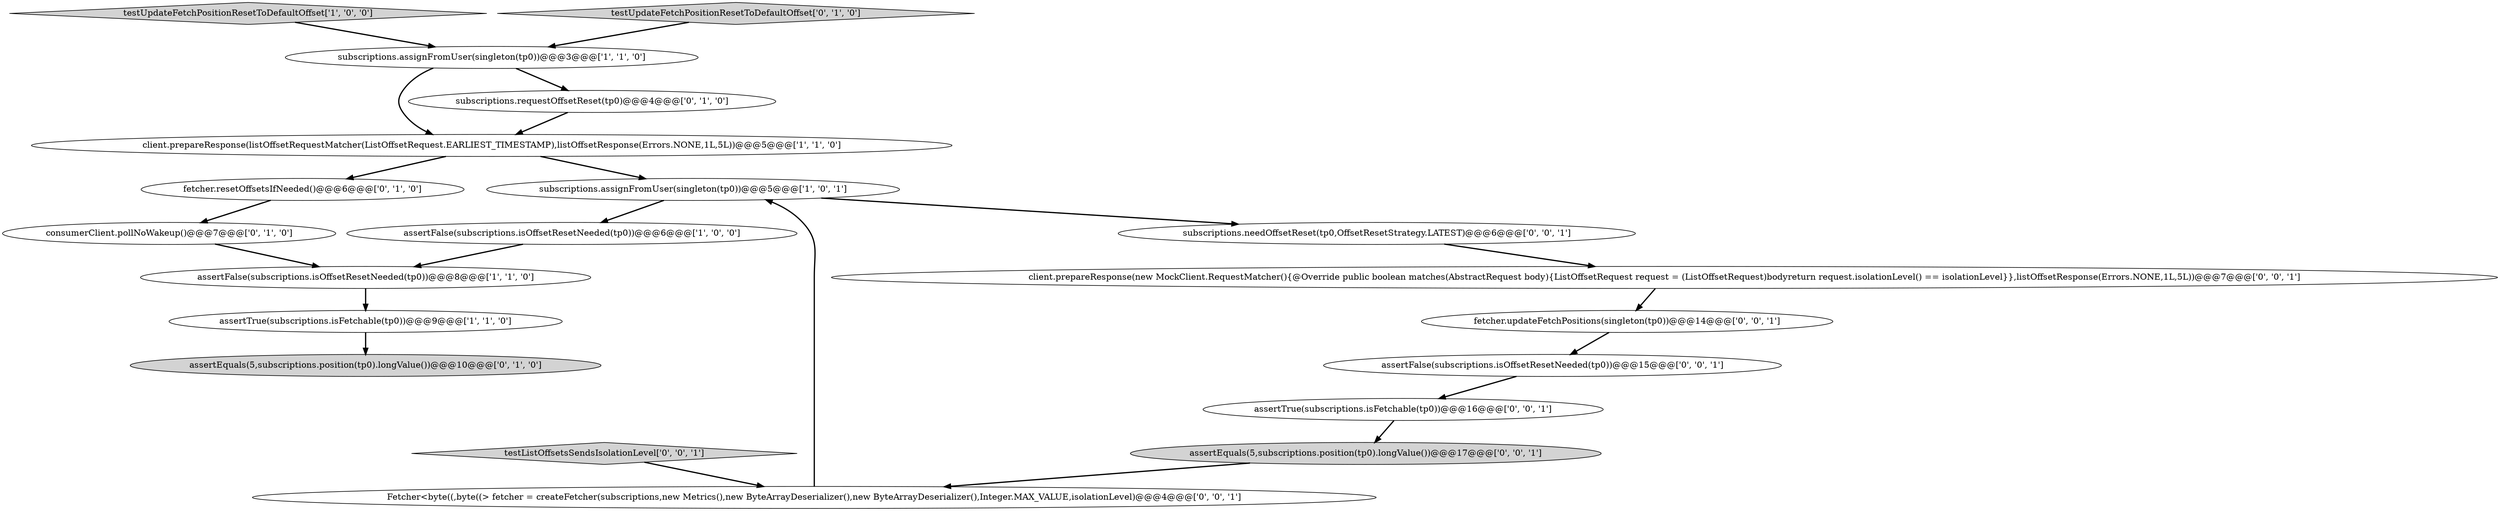 digraph {
4 [style = filled, label = "assertFalse(subscriptions.isOffsetResetNeeded(tp0))@@@6@@@['1', '0', '0']", fillcolor = white, shape = ellipse image = "AAA0AAABBB1BBB"];
0 [style = filled, label = "assertTrue(subscriptions.isFetchable(tp0))@@@9@@@['1', '1', '0']", fillcolor = white, shape = ellipse image = "AAA0AAABBB1BBB"];
13 [style = filled, label = "fetcher.updateFetchPositions(singleton(tp0))@@@14@@@['0', '0', '1']", fillcolor = white, shape = ellipse image = "AAA0AAABBB3BBB"];
14 [style = filled, label = "assertFalse(subscriptions.isOffsetResetNeeded(tp0))@@@15@@@['0', '0', '1']", fillcolor = white, shape = ellipse image = "AAA0AAABBB3BBB"];
5 [style = filled, label = "testUpdateFetchPositionResetToDefaultOffset['1', '0', '0']", fillcolor = lightgray, shape = diamond image = "AAA0AAABBB1BBB"];
6 [style = filled, label = "client.prepareResponse(listOffsetRequestMatcher(ListOffsetRequest.EARLIEST_TIMESTAMP),listOffsetResponse(Errors.NONE,1L,5L))@@@5@@@['1', '1', '0']", fillcolor = white, shape = ellipse image = "AAA0AAABBB1BBB"];
1 [style = filled, label = "assertFalse(subscriptions.isOffsetResetNeeded(tp0))@@@8@@@['1', '1', '0']", fillcolor = white, shape = ellipse image = "AAA0AAABBB1BBB"];
8 [style = filled, label = "fetcher.resetOffsetsIfNeeded()@@@6@@@['0', '1', '0']", fillcolor = white, shape = ellipse image = "AAA0AAABBB2BBB"];
11 [style = filled, label = "subscriptions.requestOffsetReset(tp0)@@@4@@@['0', '1', '0']", fillcolor = white, shape = ellipse image = "AAA1AAABBB2BBB"];
2 [style = filled, label = "subscriptions.assignFromUser(singleton(tp0))@@@3@@@['1', '1', '0']", fillcolor = white, shape = ellipse image = "AAA0AAABBB1BBB"];
12 [style = filled, label = "testListOffsetsSendsIsolationLevel['0', '0', '1']", fillcolor = lightgray, shape = diamond image = "AAA0AAABBB3BBB"];
15 [style = filled, label = "subscriptions.needOffsetReset(tp0,OffsetResetStrategy.LATEST)@@@6@@@['0', '0', '1']", fillcolor = white, shape = ellipse image = "AAA0AAABBB3BBB"];
17 [style = filled, label = "client.prepareResponse(new MockClient.RequestMatcher(){@Override public boolean matches(AbstractRequest body){ListOffsetRequest request = (ListOffsetRequest)bodyreturn request.isolationLevel() == isolationLevel}},listOffsetResponse(Errors.NONE,1L,5L))@@@7@@@['0', '0', '1']", fillcolor = white, shape = ellipse image = "AAA0AAABBB3BBB"];
19 [style = filled, label = "assertTrue(subscriptions.isFetchable(tp0))@@@16@@@['0', '0', '1']", fillcolor = white, shape = ellipse image = "AAA0AAABBB3BBB"];
18 [style = filled, label = "Fetcher<byte((,byte((> fetcher = createFetcher(subscriptions,new Metrics(),new ByteArrayDeserializer(),new ByteArrayDeserializer(),Integer.MAX_VALUE,isolationLevel)@@@4@@@['0', '0', '1']", fillcolor = white, shape = ellipse image = "AAA0AAABBB3BBB"];
10 [style = filled, label = "testUpdateFetchPositionResetToDefaultOffset['0', '1', '0']", fillcolor = lightgray, shape = diamond image = "AAA0AAABBB2BBB"];
7 [style = filled, label = "assertEquals(5,subscriptions.position(tp0).longValue())@@@10@@@['0', '1', '0']", fillcolor = lightgray, shape = ellipse image = "AAA0AAABBB2BBB"];
16 [style = filled, label = "assertEquals(5,subscriptions.position(tp0).longValue())@@@17@@@['0', '0', '1']", fillcolor = lightgray, shape = ellipse image = "AAA0AAABBB3BBB"];
3 [style = filled, label = "subscriptions.assignFromUser(singleton(tp0))@@@5@@@['1', '0', '1']", fillcolor = white, shape = ellipse image = "AAA0AAABBB1BBB"];
9 [style = filled, label = "consumerClient.pollNoWakeup()@@@7@@@['0', '1', '0']", fillcolor = white, shape = ellipse image = "AAA1AAABBB2BBB"];
5->2 [style = bold, label=""];
18->3 [style = bold, label=""];
8->9 [style = bold, label=""];
10->2 [style = bold, label=""];
0->7 [style = bold, label=""];
16->18 [style = bold, label=""];
2->11 [style = bold, label=""];
14->19 [style = bold, label=""];
11->6 [style = bold, label=""];
6->8 [style = bold, label=""];
4->1 [style = bold, label=""];
19->16 [style = bold, label=""];
17->13 [style = bold, label=""];
6->3 [style = bold, label=""];
12->18 [style = bold, label=""];
3->15 [style = bold, label=""];
2->6 [style = bold, label=""];
13->14 [style = bold, label=""];
9->1 [style = bold, label=""];
3->4 [style = bold, label=""];
1->0 [style = bold, label=""];
15->17 [style = bold, label=""];
}
